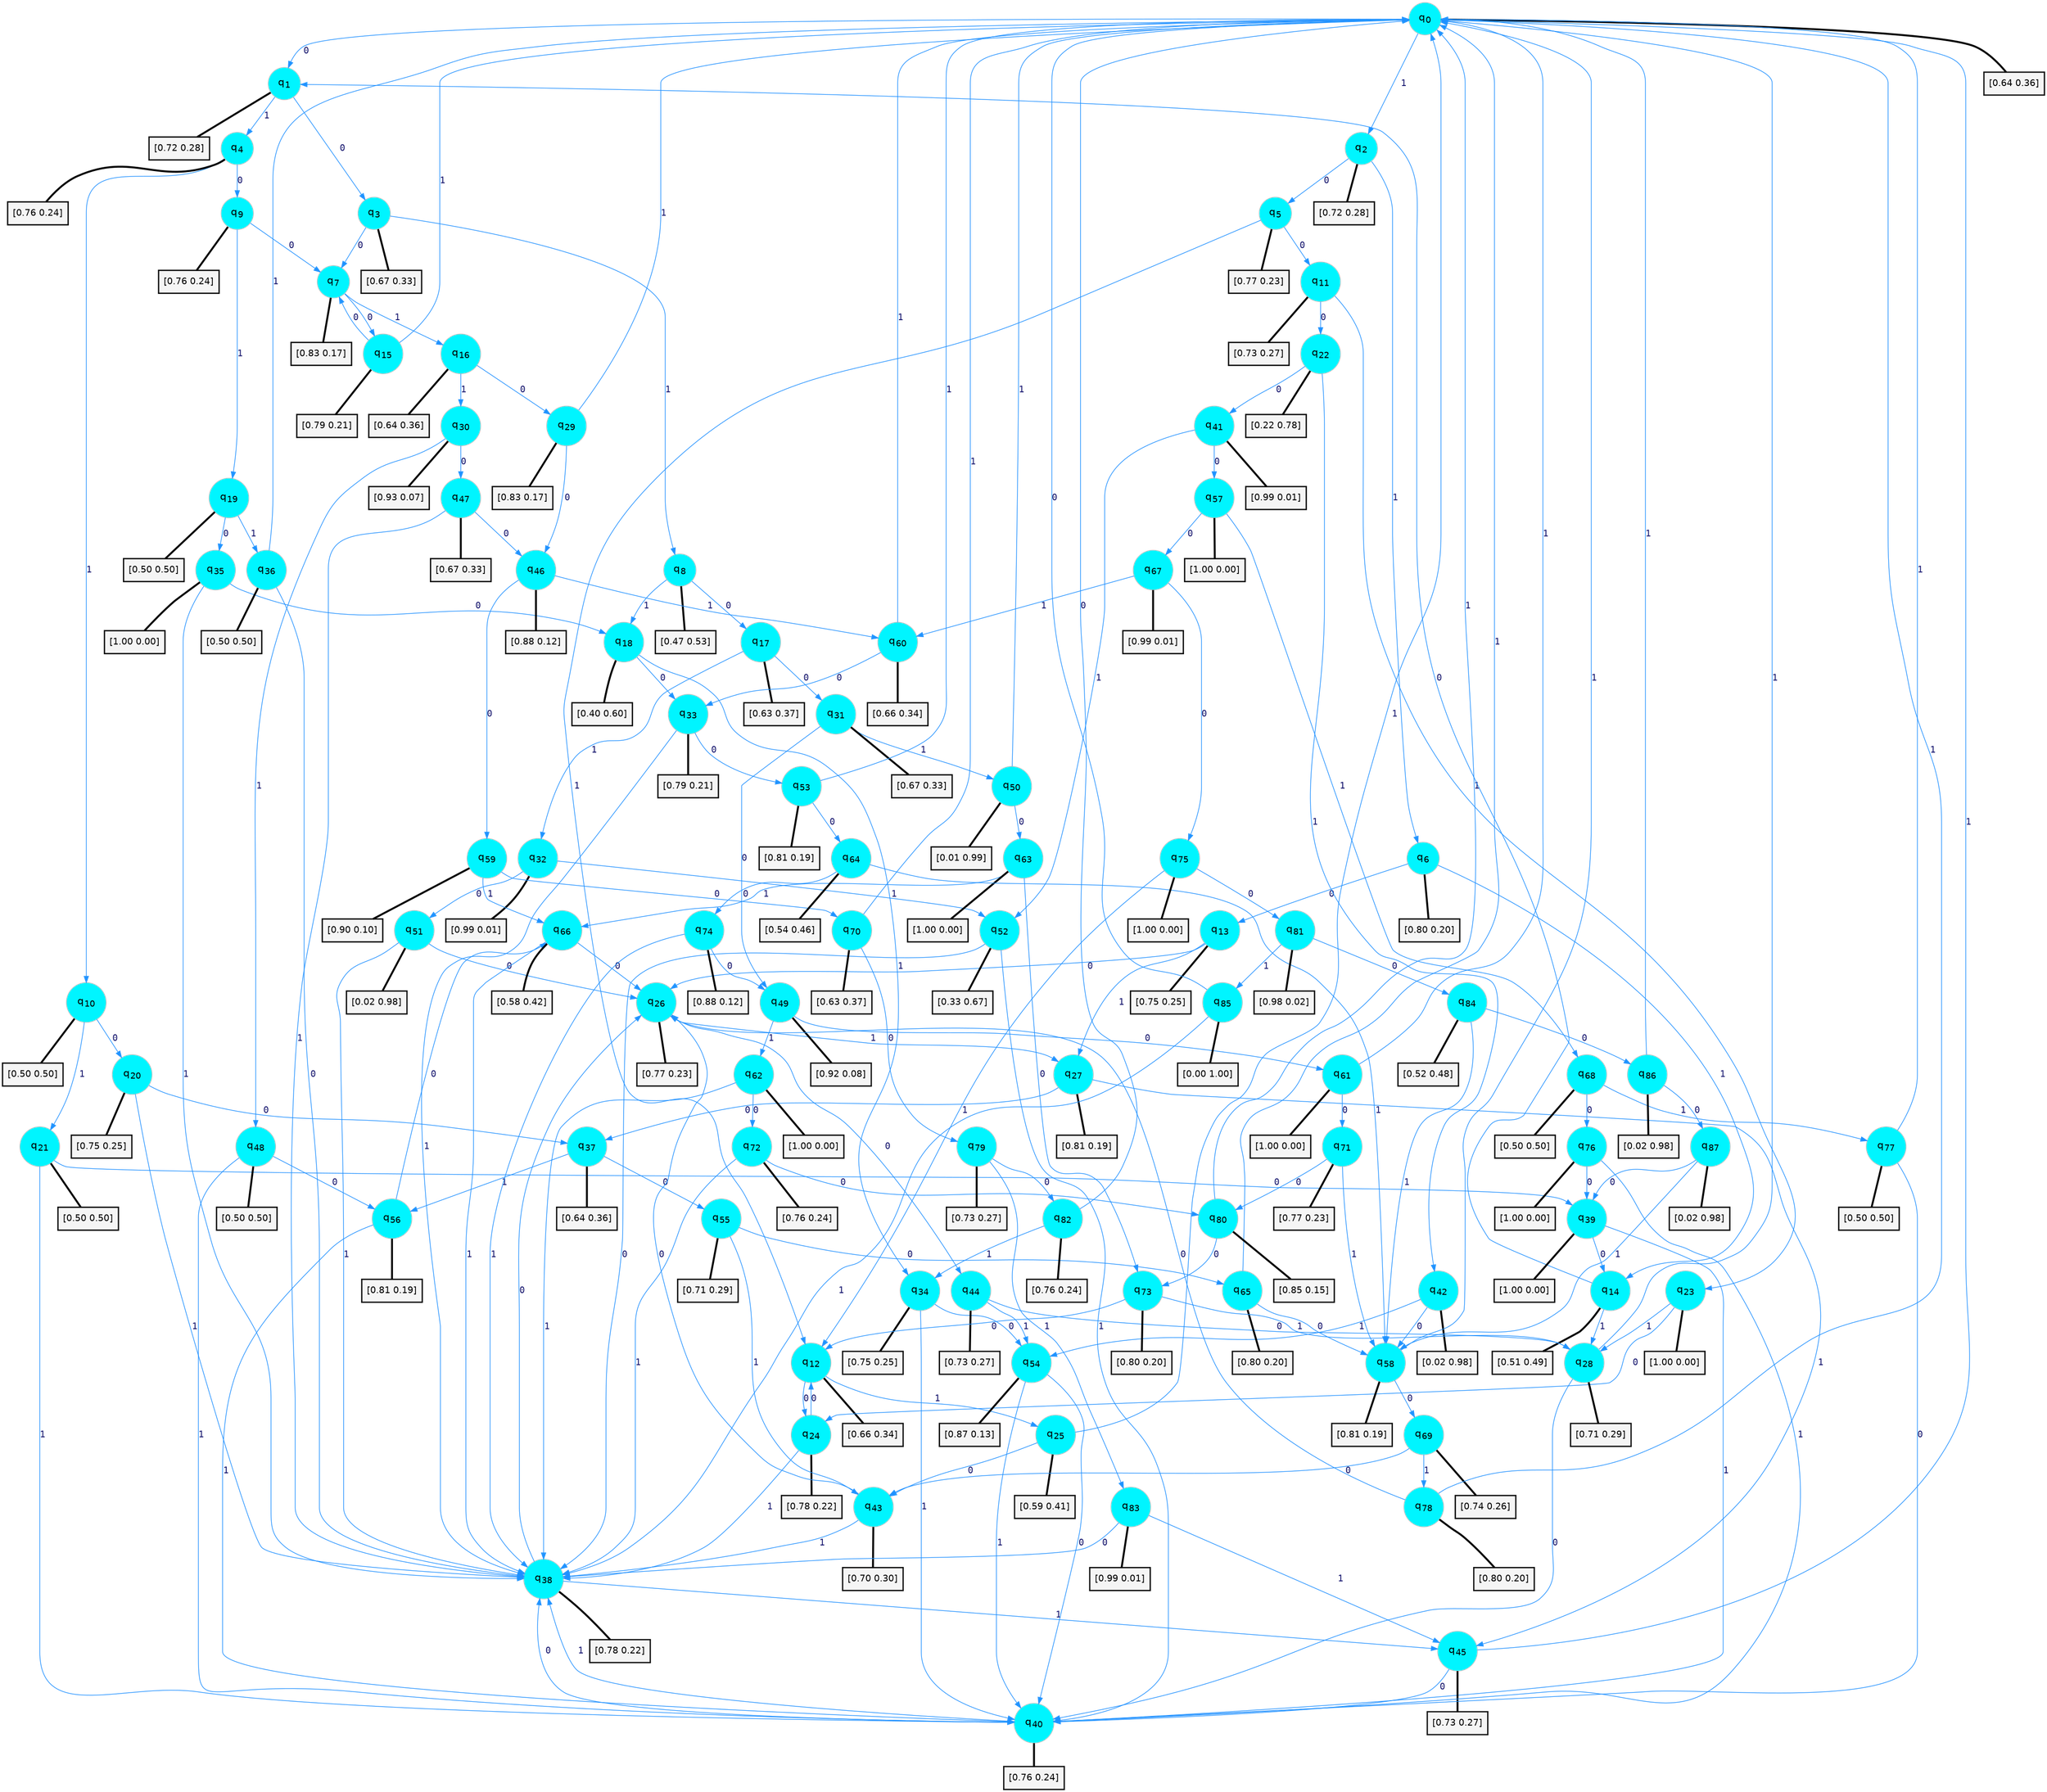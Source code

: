 digraph G {
graph [
bgcolor=transparent, dpi=300, rankdir=TD, size="40,25"];
node [
color=gray, fillcolor=turquoise1, fontcolor=black, fontname=Helvetica, fontsize=16, fontweight=bold, shape=circle, style=filled];
edge [
arrowsize=1, color=dodgerblue1, fontcolor=midnightblue, fontname=courier, fontweight=bold, penwidth=1, style=solid, weight=20];
0[label=<q<SUB>0</SUB>>];
1[label=<q<SUB>1</SUB>>];
2[label=<q<SUB>2</SUB>>];
3[label=<q<SUB>3</SUB>>];
4[label=<q<SUB>4</SUB>>];
5[label=<q<SUB>5</SUB>>];
6[label=<q<SUB>6</SUB>>];
7[label=<q<SUB>7</SUB>>];
8[label=<q<SUB>8</SUB>>];
9[label=<q<SUB>9</SUB>>];
10[label=<q<SUB>10</SUB>>];
11[label=<q<SUB>11</SUB>>];
12[label=<q<SUB>12</SUB>>];
13[label=<q<SUB>13</SUB>>];
14[label=<q<SUB>14</SUB>>];
15[label=<q<SUB>15</SUB>>];
16[label=<q<SUB>16</SUB>>];
17[label=<q<SUB>17</SUB>>];
18[label=<q<SUB>18</SUB>>];
19[label=<q<SUB>19</SUB>>];
20[label=<q<SUB>20</SUB>>];
21[label=<q<SUB>21</SUB>>];
22[label=<q<SUB>22</SUB>>];
23[label=<q<SUB>23</SUB>>];
24[label=<q<SUB>24</SUB>>];
25[label=<q<SUB>25</SUB>>];
26[label=<q<SUB>26</SUB>>];
27[label=<q<SUB>27</SUB>>];
28[label=<q<SUB>28</SUB>>];
29[label=<q<SUB>29</SUB>>];
30[label=<q<SUB>30</SUB>>];
31[label=<q<SUB>31</SUB>>];
32[label=<q<SUB>32</SUB>>];
33[label=<q<SUB>33</SUB>>];
34[label=<q<SUB>34</SUB>>];
35[label=<q<SUB>35</SUB>>];
36[label=<q<SUB>36</SUB>>];
37[label=<q<SUB>37</SUB>>];
38[label=<q<SUB>38</SUB>>];
39[label=<q<SUB>39</SUB>>];
40[label=<q<SUB>40</SUB>>];
41[label=<q<SUB>41</SUB>>];
42[label=<q<SUB>42</SUB>>];
43[label=<q<SUB>43</SUB>>];
44[label=<q<SUB>44</SUB>>];
45[label=<q<SUB>45</SUB>>];
46[label=<q<SUB>46</SUB>>];
47[label=<q<SUB>47</SUB>>];
48[label=<q<SUB>48</SUB>>];
49[label=<q<SUB>49</SUB>>];
50[label=<q<SUB>50</SUB>>];
51[label=<q<SUB>51</SUB>>];
52[label=<q<SUB>52</SUB>>];
53[label=<q<SUB>53</SUB>>];
54[label=<q<SUB>54</SUB>>];
55[label=<q<SUB>55</SUB>>];
56[label=<q<SUB>56</SUB>>];
57[label=<q<SUB>57</SUB>>];
58[label=<q<SUB>58</SUB>>];
59[label=<q<SUB>59</SUB>>];
60[label=<q<SUB>60</SUB>>];
61[label=<q<SUB>61</SUB>>];
62[label=<q<SUB>62</SUB>>];
63[label=<q<SUB>63</SUB>>];
64[label=<q<SUB>64</SUB>>];
65[label=<q<SUB>65</SUB>>];
66[label=<q<SUB>66</SUB>>];
67[label=<q<SUB>67</SUB>>];
68[label=<q<SUB>68</SUB>>];
69[label=<q<SUB>69</SUB>>];
70[label=<q<SUB>70</SUB>>];
71[label=<q<SUB>71</SUB>>];
72[label=<q<SUB>72</SUB>>];
73[label=<q<SUB>73</SUB>>];
74[label=<q<SUB>74</SUB>>];
75[label=<q<SUB>75</SUB>>];
76[label=<q<SUB>76</SUB>>];
77[label=<q<SUB>77</SUB>>];
78[label=<q<SUB>78</SUB>>];
79[label=<q<SUB>79</SUB>>];
80[label=<q<SUB>80</SUB>>];
81[label=<q<SUB>81</SUB>>];
82[label=<q<SUB>82</SUB>>];
83[label=<q<SUB>83</SUB>>];
84[label=<q<SUB>84</SUB>>];
85[label=<q<SUB>85</SUB>>];
86[label=<q<SUB>86</SUB>>];
87[label=<q<SUB>87</SUB>>];
88[label="[0.64 0.36]", shape=box,fontcolor=black, fontname=Helvetica, fontsize=14, penwidth=2, fillcolor=whitesmoke,color=black];
89[label="[0.72 0.28]", shape=box,fontcolor=black, fontname=Helvetica, fontsize=14, penwidth=2, fillcolor=whitesmoke,color=black];
90[label="[0.72 0.28]", shape=box,fontcolor=black, fontname=Helvetica, fontsize=14, penwidth=2, fillcolor=whitesmoke,color=black];
91[label="[0.67 0.33]", shape=box,fontcolor=black, fontname=Helvetica, fontsize=14, penwidth=2, fillcolor=whitesmoke,color=black];
92[label="[0.76 0.24]", shape=box,fontcolor=black, fontname=Helvetica, fontsize=14, penwidth=2, fillcolor=whitesmoke,color=black];
93[label="[0.77 0.23]", shape=box,fontcolor=black, fontname=Helvetica, fontsize=14, penwidth=2, fillcolor=whitesmoke,color=black];
94[label="[0.80 0.20]", shape=box,fontcolor=black, fontname=Helvetica, fontsize=14, penwidth=2, fillcolor=whitesmoke,color=black];
95[label="[0.83 0.17]", shape=box,fontcolor=black, fontname=Helvetica, fontsize=14, penwidth=2, fillcolor=whitesmoke,color=black];
96[label="[0.47 0.53]", shape=box,fontcolor=black, fontname=Helvetica, fontsize=14, penwidth=2, fillcolor=whitesmoke,color=black];
97[label="[0.76 0.24]", shape=box,fontcolor=black, fontname=Helvetica, fontsize=14, penwidth=2, fillcolor=whitesmoke,color=black];
98[label="[0.50 0.50]", shape=box,fontcolor=black, fontname=Helvetica, fontsize=14, penwidth=2, fillcolor=whitesmoke,color=black];
99[label="[0.73 0.27]", shape=box,fontcolor=black, fontname=Helvetica, fontsize=14, penwidth=2, fillcolor=whitesmoke,color=black];
100[label="[0.66 0.34]", shape=box,fontcolor=black, fontname=Helvetica, fontsize=14, penwidth=2, fillcolor=whitesmoke,color=black];
101[label="[0.75 0.25]", shape=box,fontcolor=black, fontname=Helvetica, fontsize=14, penwidth=2, fillcolor=whitesmoke,color=black];
102[label="[0.51 0.49]", shape=box,fontcolor=black, fontname=Helvetica, fontsize=14, penwidth=2, fillcolor=whitesmoke,color=black];
103[label="[0.79 0.21]", shape=box,fontcolor=black, fontname=Helvetica, fontsize=14, penwidth=2, fillcolor=whitesmoke,color=black];
104[label="[0.64 0.36]", shape=box,fontcolor=black, fontname=Helvetica, fontsize=14, penwidth=2, fillcolor=whitesmoke,color=black];
105[label="[0.63 0.37]", shape=box,fontcolor=black, fontname=Helvetica, fontsize=14, penwidth=2, fillcolor=whitesmoke,color=black];
106[label="[0.40 0.60]", shape=box,fontcolor=black, fontname=Helvetica, fontsize=14, penwidth=2, fillcolor=whitesmoke,color=black];
107[label="[0.50 0.50]", shape=box,fontcolor=black, fontname=Helvetica, fontsize=14, penwidth=2, fillcolor=whitesmoke,color=black];
108[label="[0.75 0.25]", shape=box,fontcolor=black, fontname=Helvetica, fontsize=14, penwidth=2, fillcolor=whitesmoke,color=black];
109[label="[0.50 0.50]", shape=box,fontcolor=black, fontname=Helvetica, fontsize=14, penwidth=2, fillcolor=whitesmoke,color=black];
110[label="[0.22 0.78]", shape=box,fontcolor=black, fontname=Helvetica, fontsize=14, penwidth=2, fillcolor=whitesmoke,color=black];
111[label="[1.00 0.00]", shape=box,fontcolor=black, fontname=Helvetica, fontsize=14, penwidth=2, fillcolor=whitesmoke,color=black];
112[label="[0.78 0.22]", shape=box,fontcolor=black, fontname=Helvetica, fontsize=14, penwidth=2, fillcolor=whitesmoke,color=black];
113[label="[0.59 0.41]", shape=box,fontcolor=black, fontname=Helvetica, fontsize=14, penwidth=2, fillcolor=whitesmoke,color=black];
114[label="[0.77 0.23]", shape=box,fontcolor=black, fontname=Helvetica, fontsize=14, penwidth=2, fillcolor=whitesmoke,color=black];
115[label="[0.81 0.19]", shape=box,fontcolor=black, fontname=Helvetica, fontsize=14, penwidth=2, fillcolor=whitesmoke,color=black];
116[label="[0.71 0.29]", shape=box,fontcolor=black, fontname=Helvetica, fontsize=14, penwidth=2, fillcolor=whitesmoke,color=black];
117[label="[0.83 0.17]", shape=box,fontcolor=black, fontname=Helvetica, fontsize=14, penwidth=2, fillcolor=whitesmoke,color=black];
118[label="[0.93 0.07]", shape=box,fontcolor=black, fontname=Helvetica, fontsize=14, penwidth=2, fillcolor=whitesmoke,color=black];
119[label="[0.67 0.33]", shape=box,fontcolor=black, fontname=Helvetica, fontsize=14, penwidth=2, fillcolor=whitesmoke,color=black];
120[label="[0.99 0.01]", shape=box,fontcolor=black, fontname=Helvetica, fontsize=14, penwidth=2, fillcolor=whitesmoke,color=black];
121[label="[0.79 0.21]", shape=box,fontcolor=black, fontname=Helvetica, fontsize=14, penwidth=2, fillcolor=whitesmoke,color=black];
122[label="[0.75 0.25]", shape=box,fontcolor=black, fontname=Helvetica, fontsize=14, penwidth=2, fillcolor=whitesmoke,color=black];
123[label="[1.00 0.00]", shape=box,fontcolor=black, fontname=Helvetica, fontsize=14, penwidth=2, fillcolor=whitesmoke,color=black];
124[label="[0.50 0.50]", shape=box,fontcolor=black, fontname=Helvetica, fontsize=14, penwidth=2, fillcolor=whitesmoke,color=black];
125[label="[0.64 0.36]", shape=box,fontcolor=black, fontname=Helvetica, fontsize=14, penwidth=2, fillcolor=whitesmoke,color=black];
126[label="[0.78 0.22]", shape=box,fontcolor=black, fontname=Helvetica, fontsize=14, penwidth=2, fillcolor=whitesmoke,color=black];
127[label="[1.00 0.00]", shape=box,fontcolor=black, fontname=Helvetica, fontsize=14, penwidth=2, fillcolor=whitesmoke,color=black];
128[label="[0.76 0.24]", shape=box,fontcolor=black, fontname=Helvetica, fontsize=14, penwidth=2, fillcolor=whitesmoke,color=black];
129[label="[0.99 0.01]", shape=box,fontcolor=black, fontname=Helvetica, fontsize=14, penwidth=2, fillcolor=whitesmoke,color=black];
130[label="[0.02 0.98]", shape=box,fontcolor=black, fontname=Helvetica, fontsize=14, penwidth=2, fillcolor=whitesmoke,color=black];
131[label="[0.70 0.30]", shape=box,fontcolor=black, fontname=Helvetica, fontsize=14, penwidth=2, fillcolor=whitesmoke,color=black];
132[label="[0.73 0.27]", shape=box,fontcolor=black, fontname=Helvetica, fontsize=14, penwidth=2, fillcolor=whitesmoke,color=black];
133[label="[0.73 0.27]", shape=box,fontcolor=black, fontname=Helvetica, fontsize=14, penwidth=2, fillcolor=whitesmoke,color=black];
134[label="[0.88 0.12]", shape=box,fontcolor=black, fontname=Helvetica, fontsize=14, penwidth=2, fillcolor=whitesmoke,color=black];
135[label="[0.67 0.33]", shape=box,fontcolor=black, fontname=Helvetica, fontsize=14, penwidth=2, fillcolor=whitesmoke,color=black];
136[label="[0.50 0.50]", shape=box,fontcolor=black, fontname=Helvetica, fontsize=14, penwidth=2, fillcolor=whitesmoke,color=black];
137[label="[0.92 0.08]", shape=box,fontcolor=black, fontname=Helvetica, fontsize=14, penwidth=2, fillcolor=whitesmoke,color=black];
138[label="[0.01 0.99]", shape=box,fontcolor=black, fontname=Helvetica, fontsize=14, penwidth=2, fillcolor=whitesmoke,color=black];
139[label="[0.02 0.98]", shape=box,fontcolor=black, fontname=Helvetica, fontsize=14, penwidth=2, fillcolor=whitesmoke,color=black];
140[label="[0.33 0.67]", shape=box,fontcolor=black, fontname=Helvetica, fontsize=14, penwidth=2, fillcolor=whitesmoke,color=black];
141[label="[0.81 0.19]", shape=box,fontcolor=black, fontname=Helvetica, fontsize=14, penwidth=2, fillcolor=whitesmoke,color=black];
142[label="[0.87 0.13]", shape=box,fontcolor=black, fontname=Helvetica, fontsize=14, penwidth=2, fillcolor=whitesmoke,color=black];
143[label="[0.71 0.29]", shape=box,fontcolor=black, fontname=Helvetica, fontsize=14, penwidth=2, fillcolor=whitesmoke,color=black];
144[label="[0.81 0.19]", shape=box,fontcolor=black, fontname=Helvetica, fontsize=14, penwidth=2, fillcolor=whitesmoke,color=black];
145[label="[1.00 0.00]", shape=box,fontcolor=black, fontname=Helvetica, fontsize=14, penwidth=2, fillcolor=whitesmoke,color=black];
146[label="[0.81 0.19]", shape=box,fontcolor=black, fontname=Helvetica, fontsize=14, penwidth=2, fillcolor=whitesmoke,color=black];
147[label="[0.90 0.10]", shape=box,fontcolor=black, fontname=Helvetica, fontsize=14, penwidth=2, fillcolor=whitesmoke,color=black];
148[label="[0.66 0.34]", shape=box,fontcolor=black, fontname=Helvetica, fontsize=14, penwidth=2, fillcolor=whitesmoke,color=black];
149[label="[1.00 0.00]", shape=box,fontcolor=black, fontname=Helvetica, fontsize=14, penwidth=2, fillcolor=whitesmoke,color=black];
150[label="[1.00 0.00]", shape=box,fontcolor=black, fontname=Helvetica, fontsize=14, penwidth=2, fillcolor=whitesmoke,color=black];
151[label="[1.00 0.00]", shape=box,fontcolor=black, fontname=Helvetica, fontsize=14, penwidth=2, fillcolor=whitesmoke,color=black];
152[label="[0.54 0.46]", shape=box,fontcolor=black, fontname=Helvetica, fontsize=14, penwidth=2, fillcolor=whitesmoke,color=black];
153[label="[0.80 0.20]", shape=box,fontcolor=black, fontname=Helvetica, fontsize=14, penwidth=2, fillcolor=whitesmoke,color=black];
154[label="[0.58 0.42]", shape=box,fontcolor=black, fontname=Helvetica, fontsize=14, penwidth=2, fillcolor=whitesmoke,color=black];
155[label="[0.99 0.01]", shape=box,fontcolor=black, fontname=Helvetica, fontsize=14, penwidth=2, fillcolor=whitesmoke,color=black];
156[label="[0.50 0.50]", shape=box,fontcolor=black, fontname=Helvetica, fontsize=14, penwidth=2, fillcolor=whitesmoke,color=black];
157[label="[0.74 0.26]", shape=box,fontcolor=black, fontname=Helvetica, fontsize=14, penwidth=2, fillcolor=whitesmoke,color=black];
158[label="[0.63 0.37]", shape=box,fontcolor=black, fontname=Helvetica, fontsize=14, penwidth=2, fillcolor=whitesmoke,color=black];
159[label="[0.77 0.23]", shape=box,fontcolor=black, fontname=Helvetica, fontsize=14, penwidth=2, fillcolor=whitesmoke,color=black];
160[label="[0.76 0.24]", shape=box,fontcolor=black, fontname=Helvetica, fontsize=14, penwidth=2, fillcolor=whitesmoke,color=black];
161[label="[0.80 0.20]", shape=box,fontcolor=black, fontname=Helvetica, fontsize=14, penwidth=2, fillcolor=whitesmoke,color=black];
162[label="[0.88 0.12]", shape=box,fontcolor=black, fontname=Helvetica, fontsize=14, penwidth=2, fillcolor=whitesmoke,color=black];
163[label="[1.00 0.00]", shape=box,fontcolor=black, fontname=Helvetica, fontsize=14, penwidth=2, fillcolor=whitesmoke,color=black];
164[label="[1.00 0.00]", shape=box,fontcolor=black, fontname=Helvetica, fontsize=14, penwidth=2, fillcolor=whitesmoke,color=black];
165[label="[0.50 0.50]", shape=box,fontcolor=black, fontname=Helvetica, fontsize=14, penwidth=2, fillcolor=whitesmoke,color=black];
166[label="[0.80 0.20]", shape=box,fontcolor=black, fontname=Helvetica, fontsize=14, penwidth=2, fillcolor=whitesmoke,color=black];
167[label="[0.73 0.27]", shape=box,fontcolor=black, fontname=Helvetica, fontsize=14, penwidth=2, fillcolor=whitesmoke,color=black];
168[label="[0.85 0.15]", shape=box,fontcolor=black, fontname=Helvetica, fontsize=14, penwidth=2, fillcolor=whitesmoke,color=black];
169[label="[0.98 0.02]", shape=box,fontcolor=black, fontname=Helvetica, fontsize=14, penwidth=2, fillcolor=whitesmoke,color=black];
170[label="[0.76 0.24]", shape=box,fontcolor=black, fontname=Helvetica, fontsize=14, penwidth=2, fillcolor=whitesmoke,color=black];
171[label="[0.99 0.01]", shape=box,fontcolor=black, fontname=Helvetica, fontsize=14, penwidth=2, fillcolor=whitesmoke,color=black];
172[label="[0.52 0.48]", shape=box,fontcolor=black, fontname=Helvetica, fontsize=14, penwidth=2, fillcolor=whitesmoke,color=black];
173[label="[0.00 1.00]", shape=box,fontcolor=black, fontname=Helvetica, fontsize=14, penwidth=2, fillcolor=whitesmoke,color=black];
174[label="[0.02 0.98]", shape=box,fontcolor=black, fontname=Helvetica, fontsize=14, penwidth=2, fillcolor=whitesmoke,color=black];
175[label="[0.02 0.98]", shape=box,fontcolor=black, fontname=Helvetica, fontsize=14, penwidth=2, fillcolor=whitesmoke,color=black];
0->1 [label=0];
0->2 [label=1];
0->88 [arrowhead=none, penwidth=3,color=black];
1->3 [label=0];
1->4 [label=1];
1->89 [arrowhead=none, penwidth=3,color=black];
2->5 [label=0];
2->6 [label=1];
2->90 [arrowhead=none, penwidth=3,color=black];
3->7 [label=0];
3->8 [label=1];
3->91 [arrowhead=none, penwidth=3,color=black];
4->9 [label=0];
4->10 [label=1];
4->92 [arrowhead=none, penwidth=3,color=black];
5->11 [label=0];
5->12 [label=1];
5->93 [arrowhead=none, penwidth=3,color=black];
6->13 [label=0];
6->14 [label=1];
6->94 [arrowhead=none, penwidth=3,color=black];
7->15 [label=0];
7->16 [label=1];
7->95 [arrowhead=none, penwidth=3,color=black];
8->17 [label=0];
8->18 [label=1];
8->96 [arrowhead=none, penwidth=3,color=black];
9->7 [label=0];
9->19 [label=1];
9->97 [arrowhead=none, penwidth=3,color=black];
10->20 [label=0];
10->21 [label=1];
10->98 [arrowhead=none, penwidth=3,color=black];
11->22 [label=0];
11->23 [label=1];
11->99 [arrowhead=none, penwidth=3,color=black];
12->24 [label=0];
12->25 [label=1];
12->100 [arrowhead=none, penwidth=3,color=black];
13->26 [label=0];
13->27 [label=1];
13->101 [arrowhead=none, penwidth=3,color=black];
14->1 [label=0];
14->28 [label=1];
14->102 [arrowhead=none, penwidth=3,color=black];
15->7 [label=0];
15->0 [label=1];
15->103 [arrowhead=none, penwidth=3,color=black];
16->29 [label=0];
16->30 [label=1];
16->104 [arrowhead=none, penwidth=3,color=black];
17->31 [label=0];
17->32 [label=1];
17->105 [arrowhead=none, penwidth=3,color=black];
18->33 [label=0];
18->34 [label=1];
18->106 [arrowhead=none, penwidth=3,color=black];
19->35 [label=0];
19->36 [label=1];
19->107 [arrowhead=none, penwidth=3,color=black];
20->37 [label=0];
20->38 [label=1];
20->108 [arrowhead=none, penwidth=3,color=black];
21->39 [label=0];
21->40 [label=1];
21->109 [arrowhead=none, penwidth=3,color=black];
22->41 [label=0];
22->42 [label=1];
22->110 [arrowhead=none, penwidth=3,color=black];
23->24 [label=0];
23->28 [label=1];
23->111 [arrowhead=none, penwidth=3,color=black];
24->12 [label=0];
24->38 [label=1];
24->112 [arrowhead=none, penwidth=3,color=black];
25->43 [label=0];
25->0 [label=1];
25->113 [arrowhead=none, penwidth=3,color=black];
26->44 [label=0];
26->27 [label=1];
26->114 [arrowhead=none, penwidth=3,color=black];
27->37 [label=0];
27->45 [label=1];
27->115 [arrowhead=none, penwidth=3,color=black];
28->40 [label=0];
28->0 [label=1];
28->116 [arrowhead=none, penwidth=3,color=black];
29->46 [label=0];
29->0 [label=1];
29->117 [arrowhead=none, penwidth=3,color=black];
30->47 [label=0];
30->48 [label=1];
30->118 [arrowhead=none, penwidth=3,color=black];
31->49 [label=0];
31->50 [label=1];
31->119 [arrowhead=none, penwidth=3,color=black];
32->51 [label=0];
32->52 [label=1];
32->120 [arrowhead=none, penwidth=3,color=black];
33->53 [label=0];
33->38 [label=1];
33->121 [arrowhead=none, penwidth=3,color=black];
34->54 [label=0];
34->40 [label=1];
34->122 [arrowhead=none, penwidth=3,color=black];
35->18 [label=0];
35->38 [label=1];
35->123 [arrowhead=none, penwidth=3,color=black];
36->38 [label=0];
36->0 [label=1];
36->124 [arrowhead=none, penwidth=3,color=black];
37->55 [label=0];
37->56 [label=1];
37->125 [arrowhead=none, penwidth=3,color=black];
38->26 [label=0];
38->45 [label=1];
38->126 [arrowhead=none, penwidth=3,color=black];
39->14 [label=0];
39->40 [label=1];
39->127 [arrowhead=none, penwidth=3,color=black];
40->38 [label=0];
40->38 [label=1];
40->128 [arrowhead=none, penwidth=3,color=black];
41->57 [label=0];
41->52 [label=1];
41->129 [arrowhead=none, penwidth=3,color=black];
42->58 [label=0];
42->54 [label=1];
42->130 [arrowhead=none, penwidth=3,color=black];
43->26 [label=0];
43->38 [label=1];
43->131 [arrowhead=none, penwidth=3,color=black];
44->28 [label=0];
44->54 [label=1];
44->132 [arrowhead=none, penwidth=3,color=black];
45->40 [label=0];
45->0 [label=1];
45->133 [arrowhead=none, penwidth=3,color=black];
46->59 [label=0];
46->60 [label=1];
46->134 [arrowhead=none, penwidth=3,color=black];
47->46 [label=0];
47->38 [label=1];
47->135 [arrowhead=none, penwidth=3,color=black];
48->56 [label=0];
48->40 [label=1];
48->136 [arrowhead=none, penwidth=3,color=black];
49->61 [label=0];
49->62 [label=1];
49->137 [arrowhead=none, penwidth=3,color=black];
50->63 [label=0];
50->0 [label=1];
50->138 [arrowhead=none, penwidth=3,color=black];
51->26 [label=0];
51->38 [label=1];
51->139 [arrowhead=none, penwidth=3,color=black];
52->38 [label=0];
52->40 [label=1];
52->140 [arrowhead=none, penwidth=3,color=black];
53->64 [label=0];
53->0 [label=1];
53->141 [arrowhead=none, penwidth=3,color=black];
54->40 [label=0];
54->40 [label=1];
54->142 [arrowhead=none, penwidth=3,color=black];
55->65 [label=0];
55->43 [label=1];
55->143 [arrowhead=none, penwidth=3,color=black];
56->66 [label=0];
56->40 [label=1];
56->144 [arrowhead=none, penwidth=3,color=black];
57->67 [label=0];
57->68 [label=1];
57->145 [arrowhead=none, penwidth=3,color=black];
58->69 [label=0];
58->0 [label=1];
58->146 [arrowhead=none, penwidth=3,color=black];
59->70 [label=0];
59->66 [label=1];
59->147 [arrowhead=none, penwidth=3,color=black];
60->33 [label=0];
60->0 [label=1];
60->148 [arrowhead=none, penwidth=3,color=black];
61->71 [label=0];
61->0 [label=1];
61->149 [arrowhead=none, penwidth=3,color=black];
62->72 [label=0];
62->38 [label=1];
62->150 [arrowhead=none, penwidth=3,color=black];
63->73 [label=0];
63->66 [label=1];
63->151 [arrowhead=none, penwidth=3,color=black];
64->74 [label=0];
64->58 [label=1];
64->152 [arrowhead=none, penwidth=3,color=black];
65->58 [label=0];
65->0 [label=1];
65->153 [arrowhead=none, penwidth=3,color=black];
66->26 [label=0];
66->38 [label=1];
66->154 [arrowhead=none, penwidth=3,color=black];
67->75 [label=0];
67->60 [label=1];
67->155 [arrowhead=none, penwidth=3,color=black];
68->76 [label=0];
68->77 [label=1];
68->156 [arrowhead=none, penwidth=3,color=black];
69->43 [label=0];
69->78 [label=1];
69->157 [arrowhead=none, penwidth=3,color=black];
70->79 [label=0];
70->0 [label=1];
70->158 [arrowhead=none, penwidth=3,color=black];
71->80 [label=0];
71->58 [label=1];
71->159 [arrowhead=none, penwidth=3,color=black];
72->80 [label=0];
72->38 [label=1];
72->160 [arrowhead=none, penwidth=3,color=black];
73->12 [label=0];
73->28 [label=1];
73->161 [arrowhead=none, penwidth=3,color=black];
74->49 [label=0];
74->38 [label=1];
74->162 [arrowhead=none, penwidth=3,color=black];
75->81 [label=0];
75->12 [label=1];
75->163 [arrowhead=none, penwidth=3,color=black];
76->39 [label=0];
76->40 [label=1];
76->164 [arrowhead=none, penwidth=3,color=black];
77->40 [label=0];
77->0 [label=1];
77->165 [arrowhead=none, penwidth=3,color=black];
78->26 [label=0];
78->0 [label=1];
78->166 [arrowhead=none, penwidth=3,color=black];
79->82 [label=0];
79->83 [label=1];
79->167 [arrowhead=none, penwidth=3,color=black];
80->73 [label=0];
80->0 [label=1];
80->168 [arrowhead=none, penwidth=3,color=black];
81->84 [label=0];
81->85 [label=1];
81->169 [arrowhead=none, penwidth=3,color=black];
82->0 [label=0];
82->34 [label=1];
82->170 [arrowhead=none, penwidth=3,color=black];
83->38 [label=0];
83->45 [label=1];
83->171 [arrowhead=none, penwidth=3,color=black];
84->86 [label=0];
84->58 [label=1];
84->172 [arrowhead=none, penwidth=3,color=black];
85->0 [label=0];
85->38 [label=1];
85->173 [arrowhead=none, penwidth=3,color=black];
86->87 [label=0];
86->0 [label=1];
86->174 [arrowhead=none, penwidth=3,color=black];
87->39 [label=0];
87->58 [label=1];
87->175 [arrowhead=none, penwidth=3,color=black];
}
